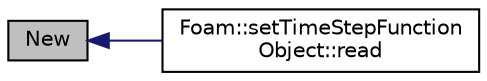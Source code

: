 digraph "New"
{
  bgcolor="transparent";
  edge [fontname="Helvetica",fontsize="10",labelfontname="Helvetica",labelfontsize="10"];
  node [fontname="Helvetica",fontsize="10",shape=record];
  rankdir="LR";
  Node1 [label="New",height=0.2,width=0.4,color="black", fillcolor="grey75", style="filled", fontcolor="black"];
  Node1 -> Node2 [dir="back",color="midnightblue",fontsize="10",style="solid",fontname="Helvetica"];
  Node2 [label="Foam::setTimeStepFunction\lObject::read",height=0.2,width=0.4,color="black",URL="$a02277.html#afac0600fef97b05534a595ce00b272ed",tooltip="Read and set the function object if its data have changed. "];
}
